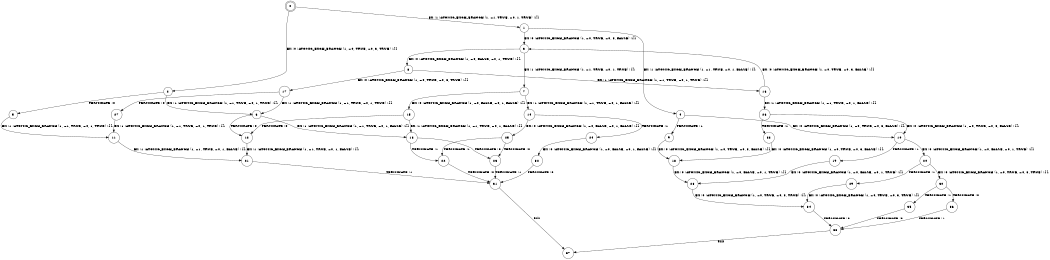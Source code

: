 digraph BCG {
size = "7, 10.5";
center = TRUE;
node [shape = circle];
0 [peripheries = 2];
0 -> 1 [label = "EX !1 !ATOMIC_EXCH_BRANCH (1, +1, TRUE, +0, 1, TRUE) !{}"];
0 -> 2 [label = "EX !0 !ATOMIC_EXCH_BRANCH (1, +0, TRUE, +0, 3, TRUE) !{}"];
1 -> 3 [label = "EX !0 !ATOMIC_EXCH_BRANCH (1, +0, TRUE, +0, 3, FALSE) !{}"];
1 -> 4 [label = "EX !1 !ATOMIC_EXCH_BRANCH (1, +1, TRUE, +0, 1, FALSE) !{}"];
2 -> 5 [label = "TERMINATE !0"];
2 -> 6 [label = "EX !1 !ATOMIC_EXCH_BRANCH (1, +1, TRUE, +0, 1, TRUE) !{}"];
3 -> 7 [label = "EX !1 !ATOMIC_EXCH_BRANCH (1, +1, TRUE, +0, 1, TRUE) !{}"];
3 -> 8 [label = "EX !0 !ATOMIC_EXCH_BRANCH (1, +0, FALSE, +0, 1, TRUE) !{}"];
4 -> 9 [label = "TERMINATE !1"];
4 -> 10 [label = "EX !0 !ATOMIC_EXCH_BRANCH (1, +0, TRUE, +0, 3, FALSE) !{}"];
5 -> 11 [label = "EX !1 !ATOMIC_EXCH_BRANCH (1, +1, TRUE, +0, 1, TRUE) !{}"];
6 -> 12 [label = "TERMINATE !0"];
6 -> 13 [label = "EX !1 !ATOMIC_EXCH_BRANCH (1, +1, TRUE, +0, 1, FALSE) !{}"];
7 -> 14 [label = "EX !1 !ATOMIC_EXCH_BRANCH (1, +1, TRUE, +0, 1, FALSE) !{}"];
7 -> 15 [label = "EX !0 !ATOMIC_EXCH_BRANCH (1, +0, FALSE, +0, 1, FALSE) !{}"];
8 -> 16 [label = "EX !1 !ATOMIC_EXCH_BRANCH (1, +1, TRUE, +0, 1, TRUE) !{}"];
8 -> 17 [label = "EX !0 !ATOMIC_EXCH_BRANCH (1, +0, TRUE, +0, 3, TRUE) !{}"];
9 -> 18 [label = "EX !0 !ATOMIC_EXCH_BRANCH (1, +0, TRUE, +0, 3, FALSE) !{}"];
10 -> 19 [label = "TERMINATE !1"];
10 -> 20 [label = "EX !0 !ATOMIC_EXCH_BRANCH (1, +0, FALSE, +0, 1, TRUE) !{}"];
11 -> 21 [label = "EX !1 !ATOMIC_EXCH_BRANCH (1, +1, TRUE, +0, 1, FALSE) !{}"];
12 -> 21 [label = "EX !1 !ATOMIC_EXCH_BRANCH (1, +1, TRUE, +0, 1, FALSE) !{}"];
13 -> 22 [label = "TERMINATE !1"];
13 -> 23 [label = "TERMINATE !0"];
14 -> 24 [label = "TERMINATE !1"];
14 -> 25 [label = "EX !0 !ATOMIC_EXCH_BRANCH (1, +0, FALSE, +0, 1, FALSE) !{}"];
15 -> 12 [label = "TERMINATE !0"];
15 -> 13 [label = "EX !1 !ATOMIC_EXCH_BRANCH (1, +1, TRUE, +0, 1, FALSE) !{}"];
16 -> 26 [label = "EX !1 !ATOMIC_EXCH_BRANCH (1, +1, TRUE, +0, 1, FALSE) !{}"];
16 -> 3 [label = "EX !0 !ATOMIC_EXCH_BRANCH (1, +0, TRUE, +0, 3, FALSE) !{}"];
17 -> 27 [label = "TERMINATE !0"];
17 -> 6 [label = "EX !1 !ATOMIC_EXCH_BRANCH (1, +1, TRUE, +0, 1, TRUE) !{}"];
18 -> 28 [label = "EX !0 !ATOMIC_EXCH_BRANCH (1, +0, FALSE, +0, 1, TRUE) !{}"];
19 -> 28 [label = "EX !0 !ATOMIC_EXCH_BRANCH (1, +0, FALSE, +0, 1, TRUE) !{}"];
20 -> 29 [label = "TERMINATE !1"];
20 -> 30 [label = "EX !0 !ATOMIC_EXCH_BRANCH (1, +0, TRUE, +0, 3, TRUE) !{}"];
21 -> 31 [label = "TERMINATE !1"];
22 -> 31 [label = "TERMINATE !0"];
23 -> 31 [label = "TERMINATE !1"];
24 -> 32 [label = "EX !0 !ATOMIC_EXCH_BRANCH (1, +0, FALSE, +0, 1, FALSE) !{}"];
25 -> 22 [label = "TERMINATE !1"];
25 -> 23 [label = "TERMINATE !0"];
26 -> 33 [label = "TERMINATE !1"];
26 -> 10 [label = "EX !0 !ATOMIC_EXCH_BRANCH (1, +0, TRUE, +0, 3, FALSE) !{}"];
27 -> 11 [label = "EX !1 !ATOMIC_EXCH_BRANCH (1, +1, TRUE, +0, 1, TRUE) !{}"];
28 -> 34 [label = "EX !0 !ATOMIC_EXCH_BRANCH (1, +0, TRUE, +0, 3, TRUE) !{}"];
29 -> 34 [label = "EX !0 !ATOMIC_EXCH_BRANCH (1, +0, TRUE, +0, 3, TRUE) !{}"];
30 -> 35 [label = "TERMINATE !1"];
30 -> 36 [label = "TERMINATE !0"];
31 -> 37 [label = "exit"];
32 -> 31 [label = "TERMINATE !0"];
33 -> 18 [label = "EX !0 !ATOMIC_EXCH_BRANCH (1, +0, TRUE, +0, 3, FALSE) !{}"];
34 -> 38 [label = "TERMINATE !0"];
35 -> 38 [label = "TERMINATE !0"];
36 -> 38 [label = "TERMINATE !1"];
38 -> 37 [label = "exit"];
}
